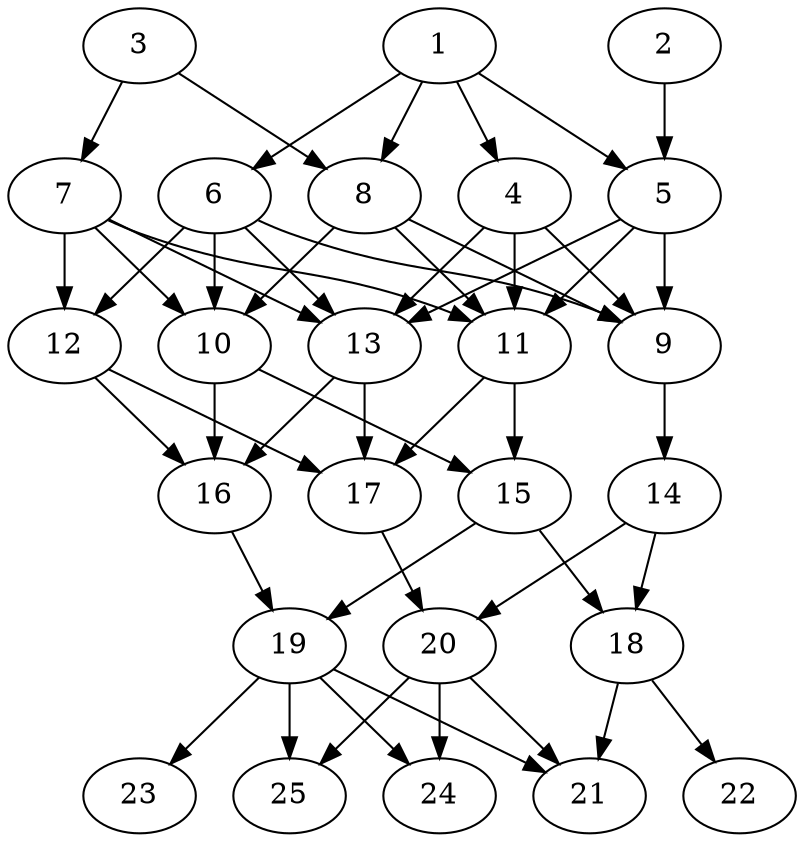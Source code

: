 // DAG automatically generated by daggen at Thu Oct  3 14:00:40 2019
// ./daggen --dot -n 25 --ccr 0.4 --fat 0.5 --regular 0.5 --density 0.7 --mindata 5242880 --maxdata 52428800 
digraph G {
  1 [size="121574400", alpha="0.11", expect_size="48629760"] 
  1 -> 4 [size ="48629760"]
  1 -> 5 [size ="48629760"]
  1 -> 6 [size ="48629760"]
  1 -> 8 [size ="48629760"]
  2 [size="86661120", alpha="0.10", expect_size="34664448"] 
  2 -> 5 [size ="34664448"]
  3 [size="103191040", alpha="0.18", expect_size="41276416"] 
  3 -> 7 [size ="41276416"]
  3 -> 8 [size ="41276416"]
  4 [size="121139200", alpha="0.14", expect_size="48455680"] 
  4 -> 9 [size ="48455680"]
  4 -> 11 [size ="48455680"]
  4 -> 13 [size ="48455680"]
  5 [size="109376000", alpha="0.01", expect_size="43750400"] 
  5 -> 9 [size ="43750400"]
  5 -> 11 [size ="43750400"]
  5 -> 13 [size ="43750400"]
  6 [size="70883840", alpha="0.17", expect_size="28353536"] 
  6 -> 9 [size ="28353536"]
  6 -> 10 [size ="28353536"]
  6 -> 12 [size ="28353536"]
  6 -> 13 [size ="28353536"]
  7 [size="27537920", alpha="0.01", expect_size="11015168"] 
  7 -> 10 [size ="11015168"]
  7 -> 11 [size ="11015168"]
  7 -> 12 [size ="11015168"]
  7 -> 13 [size ="11015168"]
  8 [size="73789440", alpha="0.11", expect_size="29515776"] 
  8 -> 9 [size ="29515776"]
  8 -> 10 [size ="29515776"]
  8 -> 11 [size ="29515776"]
  9 [size="47119360", alpha="0.11", expect_size="18847744"] 
  9 -> 14 [size ="18847744"]
  10 [size="22830080", alpha="0.18", expect_size="9132032"] 
  10 -> 15 [size ="9132032"]
  10 -> 16 [size ="9132032"]
  11 [size="17303040", alpha="0.07", expect_size="6921216"] 
  11 -> 15 [size ="6921216"]
  11 -> 17 [size ="6921216"]
  12 [size="81751040", alpha="0.02", expect_size="32700416"] 
  12 -> 16 [size ="32700416"]
  12 -> 17 [size ="32700416"]
  13 [size="20175360", alpha="0.18", expect_size="8070144"] 
  13 -> 16 [size ="8070144"]
  13 -> 17 [size ="8070144"]
  14 [size="123776000", alpha="0.14", expect_size="49510400"] 
  14 -> 18 [size ="49510400"]
  14 -> 20 [size ="49510400"]
  15 [size="90744320", alpha="0.18", expect_size="36297728"] 
  15 -> 18 [size ="36297728"]
  15 -> 19 [size ="36297728"]
  16 [size="95470080", alpha="0.11", expect_size="38188032"] 
  16 -> 19 [size ="38188032"]
  17 [size="75256320", alpha="0.03", expect_size="30102528"] 
  17 -> 20 [size ="30102528"]
  18 [size="80739840", alpha="0.19", expect_size="32295936"] 
  18 -> 21 [size ="32295936"]
  18 -> 22 [size ="32295936"]
  19 [size="29864960", alpha="0.01", expect_size="11945984"] 
  19 -> 21 [size ="11945984"]
  19 -> 23 [size ="11945984"]
  19 -> 24 [size ="11945984"]
  19 -> 25 [size ="11945984"]
  20 [size="96578560", alpha="0.17", expect_size="38631424"] 
  20 -> 21 [size ="38631424"]
  20 -> 24 [size ="38631424"]
  20 -> 25 [size ="38631424"]
  21 [size="85427200", alpha="0.12", expect_size="34170880"] 
  22 [size="127070720", alpha="0.19", expect_size="50828288"] 
  23 [size="21721600", alpha="0.02", expect_size="8688640"] 
  24 [size="125201920", alpha="0.03", expect_size="50080768"] 
  25 [size="87792640", alpha="0.20", expect_size="35117056"] 
}
